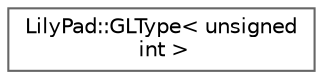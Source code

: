 digraph "Graphical Class Hierarchy"
{
 // LATEX_PDF_SIZE
  bgcolor="transparent";
  edge [fontname=Helvetica,fontsize=10,labelfontname=Helvetica,labelfontsize=10];
  node [fontname=Helvetica,fontsize=10,shape=box,height=0.2,width=0.4];
  rankdir="LR";
  Node0 [id="Node000000",label="LilyPad::GLType\< unsigned\l int \>",height=0.2,width=0.4,color="grey40", fillcolor="white", style="filled",URL="$structLilyPad_1_1GLType_3_01unsigned_01int_01_4.html",tooltip=" "];
}
